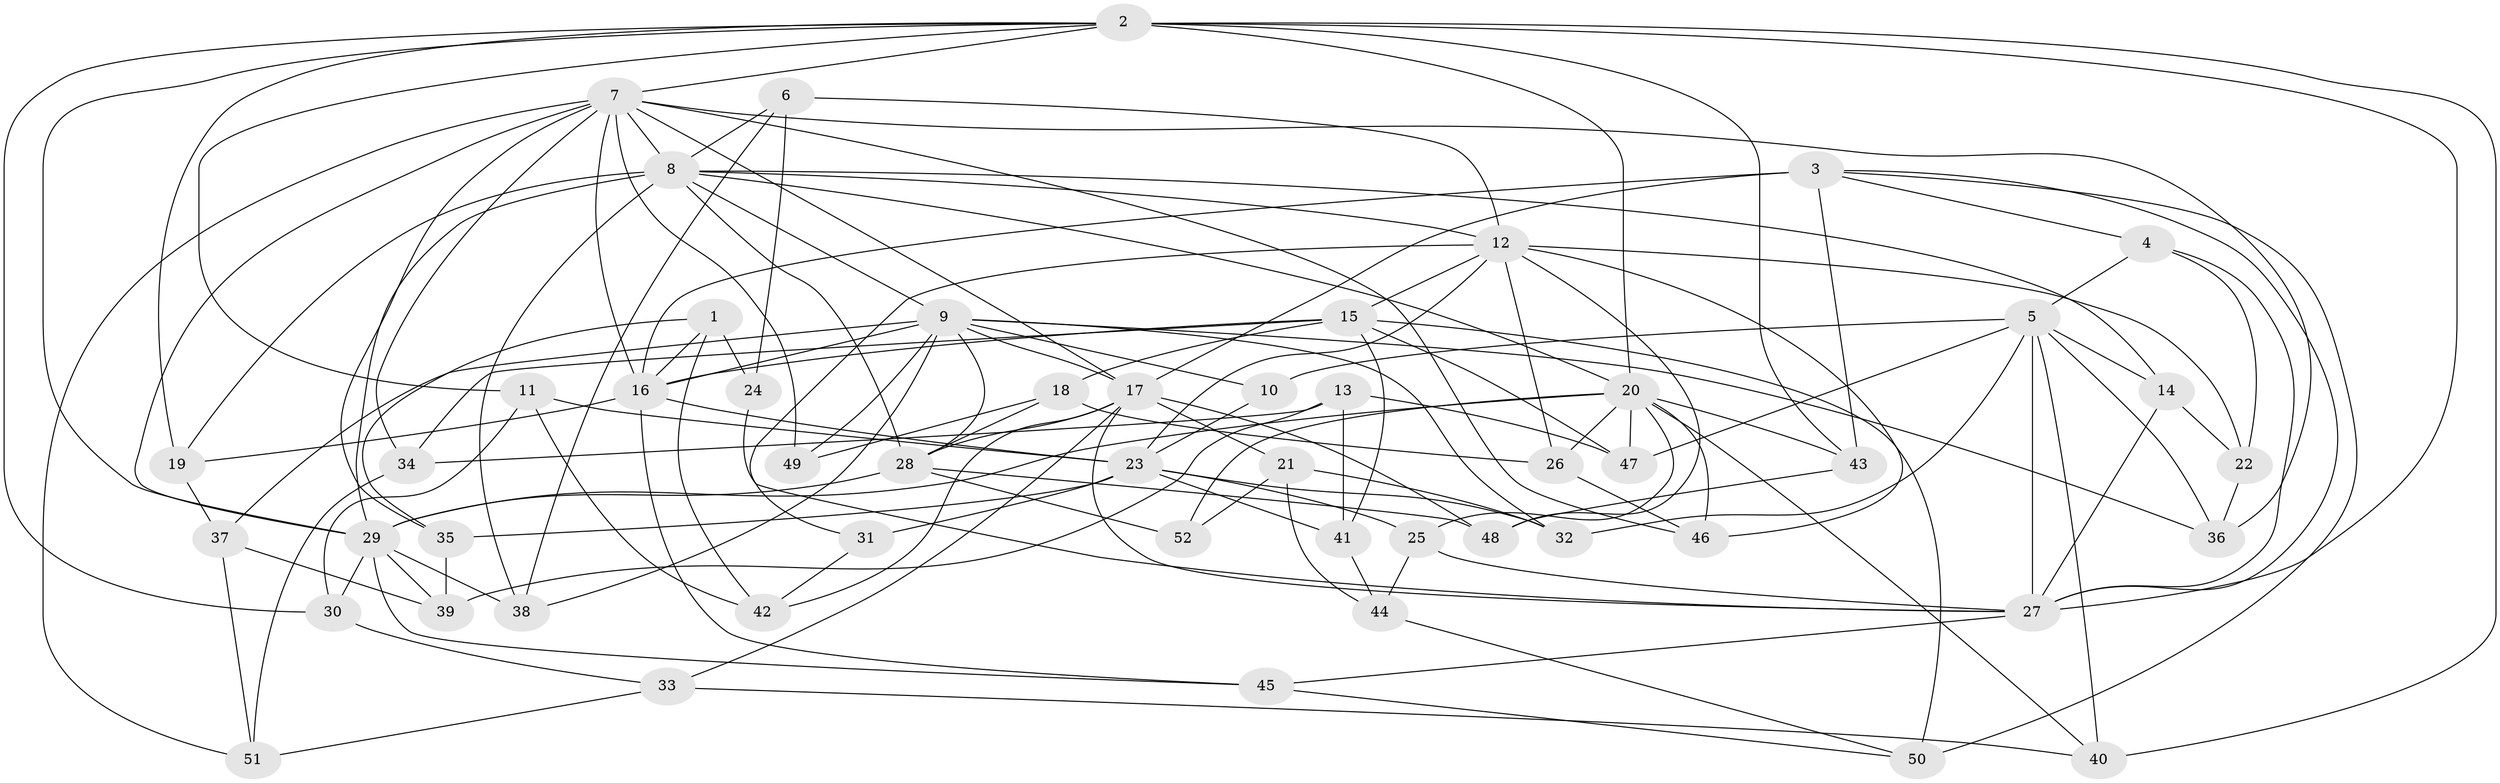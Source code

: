 // original degree distribution, {4: 1.0}
// Generated by graph-tools (version 1.1) at 2025/38/03/09/25 02:38:18]
// undirected, 52 vertices, 137 edges
graph export_dot {
graph [start="1"]
  node [color=gray90,style=filled];
  1;
  2;
  3;
  4;
  5;
  6;
  7;
  8;
  9;
  10;
  11;
  12;
  13;
  14;
  15;
  16;
  17;
  18;
  19;
  20;
  21;
  22;
  23;
  24;
  25;
  26;
  27;
  28;
  29;
  30;
  31;
  32;
  33;
  34;
  35;
  36;
  37;
  38;
  39;
  40;
  41;
  42;
  43;
  44;
  45;
  46;
  47;
  48;
  49;
  50;
  51;
  52;
  1 -- 16 [weight=1.0];
  1 -- 24 [weight=1.0];
  1 -- 35 [weight=1.0];
  1 -- 42 [weight=1.0];
  2 -- 7 [weight=1.0];
  2 -- 11 [weight=1.0];
  2 -- 19 [weight=1.0];
  2 -- 20 [weight=2.0];
  2 -- 27 [weight=1.0];
  2 -- 29 [weight=1.0];
  2 -- 30 [weight=1.0];
  2 -- 40 [weight=1.0];
  2 -- 43 [weight=1.0];
  3 -- 4 [weight=1.0];
  3 -- 16 [weight=3.0];
  3 -- 17 [weight=1.0];
  3 -- 27 [weight=1.0];
  3 -- 43 [weight=1.0];
  3 -- 50 [weight=1.0];
  4 -- 5 [weight=1.0];
  4 -- 22 [weight=1.0];
  4 -- 27 [weight=1.0];
  5 -- 10 [weight=1.0];
  5 -- 14 [weight=1.0];
  5 -- 27 [weight=3.0];
  5 -- 32 [weight=1.0];
  5 -- 36 [weight=1.0];
  5 -- 40 [weight=1.0];
  5 -- 47 [weight=1.0];
  6 -- 8 [weight=1.0];
  6 -- 12 [weight=1.0];
  6 -- 24 [weight=1.0];
  6 -- 38 [weight=1.0];
  7 -- 8 [weight=1.0];
  7 -- 16 [weight=1.0];
  7 -- 17 [weight=1.0];
  7 -- 29 [weight=1.0];
  7 -- 34 [weight=1.0];
  7 -- 35 [weight=1.0];
  7 -- 36 [weight=1.0];
  7 -- 46 [weight=1.0];
  7 -- 49 [weight=2.0];
  7 -- 51 [weight=1.0];
  8 -- 9 [weight=1.0];
  8 -- 12 [weight=1.0];
  8 -- 14 [weight=1.0];
  8 -- 19 [weight=1.0];
  8 -- 20 [weight=1.0];
  8 -- 28 [weight=1.0];
  8 -- 29 [weight=1.0];
  8 -- 38 [weight=1.0];
  9 -- 10 [weight=2.0];
  9 -- 16 [weight=1.0];
  9 -- 17 [weight=2.0];
  9 -- 28 [weight=1.0];
  9 -- 32 [weight=1.0];
  9 -- 36 [weight=1.0];
  9 -- 37 [weight=1.0];
  9 -- 38 [weight=1.0];
  9 -- 49 [weight=1.0];
  10 -- 23 [weight=1.0];
  11 -- 23 [weight=1.0];
  11 -- 30 [weight=1.0];
  11 -- 42 [weight=1.0];
  12 -- 15 [weight=2.0];
  12 -- 22 [weight=1.0];
  12 -- 23 [weight=1.0];
  12 -- 26 [weight=1.0];
  12 -- 31 [weight=1.0];
  12 -- 46 [weight=1.0];
  12 -- 48 [weight=1.0];
  13 -- 34 [weight=1.0];
  13 -- 39 [weight=1.0];
  13 -- 41 [weight=1.0];
  13 -- 47 [weight=1.0];
  14 -- 22 [weight=1.0];
  14 -- 27 [weight=1.0];
  15 -- 16 [weight=1.0];
  15 -- 18 [weight=1.0];
  15 -- 34 [weight=1.0];
  15 -- 41 [weight=1.0];
  15 -- 47 [weight=1.0];
  15 -- 50 [weight=1.0];
  16 -- 19 [weight=1.0];
  16 -- 23 [weight=1.0];
  16 -- 45 [weight=1.0];
  17 -- 21 [weight=1.0];
  17 -- 27 [weight=1.0];
  17 -- 28 [weight=1.0];
  17 -- 33 [weight=1.0];
  17 -- 42 [weight=1.0];
  17 -- 48 [weight=1.0];
  18 -- 26 [weight=1.0];
  18 -- 28 [weight=1.0];
  18 -- 49 [weight=1.0];
  19 -- 37 [weight=1.0];
  20 -- 25 [weight=1.0];
  20 -- 26 [weight=1.0];
  20 -- 29 [weight=2.0];
  20 -- 40 [weight=1.0];
  20 -- 43 [weight=1.0];
  20 -- 46 [weight=1.0];
  20 -- 47 [weight=1.0];
  20 -- 52 [weight=1.0];
  21 -- 32 [weight=1.0];
  21 -- 44 [weight=1.0];
  21 -- 52 [weight=1.0];
  22 -- 36 [weight=1.0];
  23 -- 25 [weight=1.0];
  23 -- 31 [weight=2.0];
  23 -- 32 [weight=1.0];
  23 -- 35 [weight=1.0];
  23 -- 41 [weight=1.0];
  24 -- 27 [weight=2.0];
  25 -- 27 [weight=1.0];
  25 -- 44 [weight=1.0];
  26 -- 46 [weight=1.0];
  27 -- 45 [weight=1.0];
  28 -- 29 [weight=1.0];
  28 -- 48 [weight=1.0];
  28 -- 52 [weight=2.0];
  29 -- 30 [weight=1.0];
  29 -- 38 [weight=1.0];
  29 -- 39 [weight=1.0];
  29 -- 45 [weight=1.0];
  30 -- 33 [weight=1.0];
  31 -- 42 [weight=1.0];
  33 -- 40 [weight=1.0];
  33 -- 51 [weight=1.0];
  34 -- 51 [weight=1.0];
  35 -- 39 [weight=1.0];
  37 -- 39 [weight=1.0];
  37 -- 51 [weight=1.0];
  41 -- 44 [weight=1.0];
  43 -- 48 [weight=1.0];
  44 -- 50 [weight=1.0];
  45 -- 50 [weight=1.0];
}
